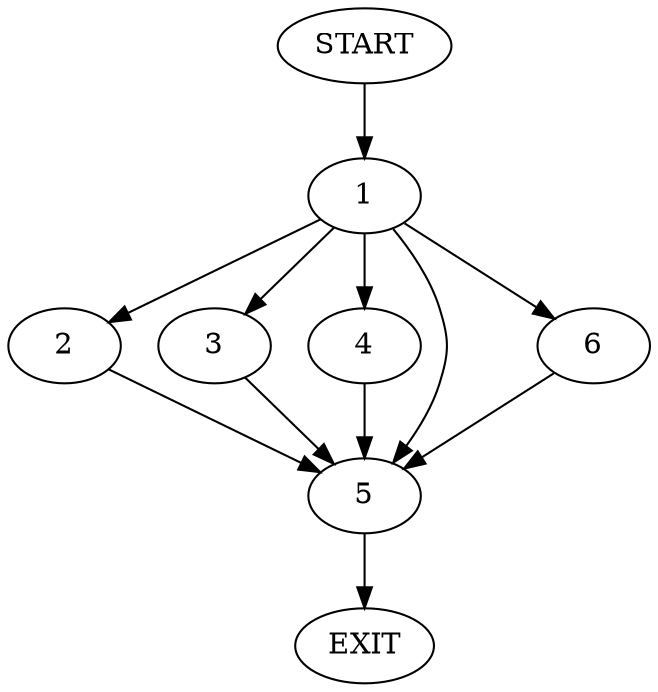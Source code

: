 digraph {
0 [label="START"]
7 [label="EXIT"]
0 -> 1
1 -> 2
1 -> 3
1 -> 4
1 -> 5
1 -> 6
3 -> 5
5 -> 7
6 -> 5
4 -> 5
2 -> 5
}
